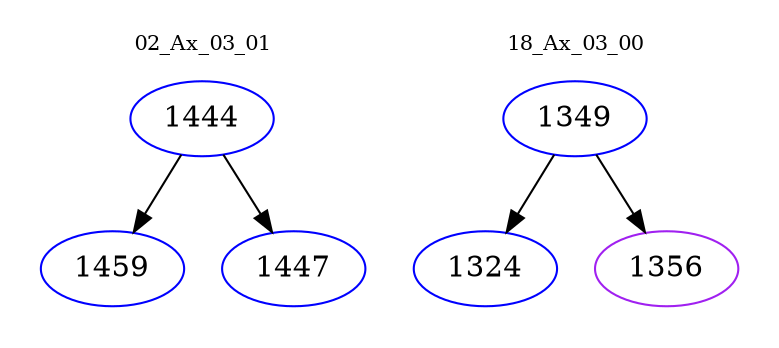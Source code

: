 digraph{
subgraph cluster_0 {
color = white
label = "02_Ax_03_01";
fontsize=10;
T0_1444 [label="1444", color="blue"]
T0_1444 -> T0_1459 [color="black"]
T0_1459 [label="1459", color="blue"]
T0_1444 -> T0_1447 [color="black"]
T0_1447 [label="1447", color="blue"]
}
subgraph cluster_1 {
color = white
label = "18_Ax_03_00";
fontsize=10;
T1_1349 [label="1349", color="blue"]
T1_1349 -> T1_1324 [color="black"]
T1_1324 [label="1324", color="blue"]
T1_1349 -> T1_1356 [color="black"]
T1_1356 [label="1356", color="purple"]
}
}
